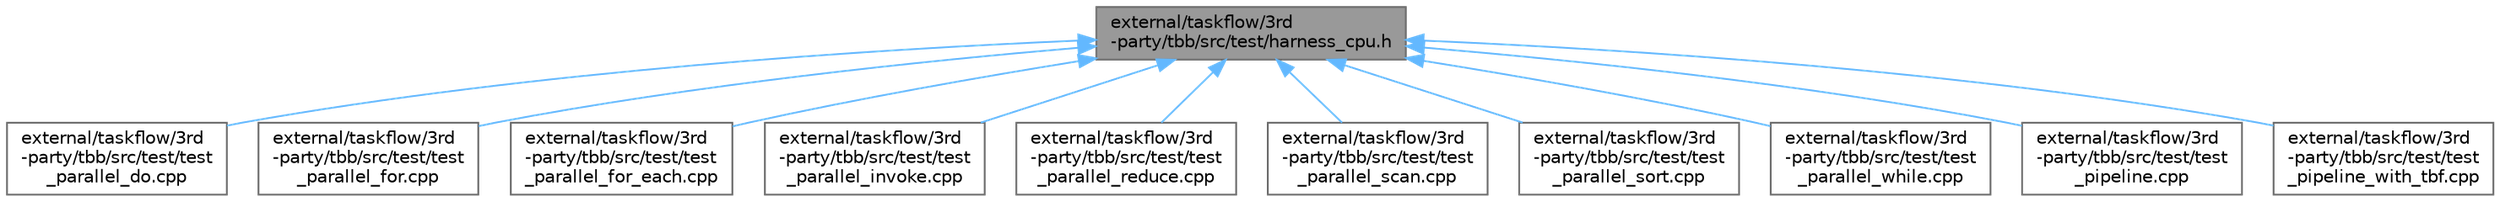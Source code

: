 digraph "external/taskflow/3rd-party/tbb/src/test/harness_cpu.h"
{
 // LATEX_PDF_SIZE
  bgcolor="transparent";
  edge [fontname=Helvetica,fontsize=10,labelfontname=Helvetica,labelfontsize=10];
  node [fontname=Helvetica,fontsize=10,shape=box,height=0.2,width=0.4];
  Node1 [id="Node000001",label="external/taskflow/3rd\l-party/tbb/src/test/harness_cpu.h",height=0.2,width=0.4,color="gray40", fillcolor="grey60", style="filled", fontcolor="black",tooltip=" "];
  Node1 -> Node2 [id="edge1_Node000001_Node000002",dir="back",color="steelblue1",style="solid",tooltip=" "];
  Node2 [id="Node000002",label="external/taskflow/3rd\l-party/tbb/src/test/test\l_parallel_do.cpp",height=0.2,width=0.4,color="grey40", fillcolor="white", style="filled",URL="$test__parallel__do_8cpp.html",tooltip=" "];
  Node1 -> Node3 [id="edge2_Node000001_Node000003",dir="back",color="steelblue1",style="solid",tooltip=" "];
  Node3 [id="Node000003",label="external/taskflow/3rd\l-party/tbb/src/test/test\l_parallel_for.cpp",height=0.2,width=0.4,color="grey40", fillcolor="white", style="filled",URL="$test__parallel__for_8cpp.html",tooltip=" "];
  Node1 -> Node4 [id="edge3_Node000001_Node000004",dir="back",color="steelblue1",style="solid",tooltip=" "];
  Node4 [id="Node000004",label="external/taskflow/3rd\l-party/tbb/src/test/test\l_parallel_for_each.cpp",height=0.2,width=0.4,color="grey40", fillcolor="white", style="filled",URL="$test__parallel__for__each_8cpp.html",tooltip=" "];
  Node1 -> Node5 [id="edge4_Node000001_Node000005",dir="back",color="steelblue1",style="solid",tooltip=" "];
  Node5 [id="Node000005",label="external/taskflow/3rd\l-party/tbb/src/test/test\l_parallel_invoke.cpp",height=0.2,width=0.4,color="grey40", fillcolor="white", style="filled",URL="$test__parallel__invoke_8cpp.html",tooltip=" "];
  Node1 -> Node6 [id="edge5_Node000001_Node000006",dir="back",color="steelblue1",style="solid",tooltip=" "];
  Node6 [id="Node000006",label="external/taskflow/3rd\l-party/tbb/src/test/test\l_parallel_reduce.cpp",height=0.2,width=0.4,color="grey40", fillcolor="white", style="filled",URL="$test__parallel__reduce_8cpp.html",tooltip=" "];
  Node1 -> Node7 [id="edge6_Node000001_Node000007",dir="back",color="steelblue1",style="solid",tooltip=" "];
  Node7 [id="Node000007",label="external/taskflow/3rd\l-party/tbb/src/test/test\l_parallel_scan.cpp",height=0.2,width=0.4,color="grey40", fillcolor="white", style="filled",URL="$test__parallel__scan_8cpp.html",tooltip=" "];
  Node1 -> Node8 [id="edge7_Node000001_Node000008",dir="back",color="steelblue1",style="solid",tooltip=" "];
  Node8 [id="Node000008",label="external/taskflow/3rd\l-party/tbb/src/test/test\l_parallel_sort.cpp",height=0.2,width=0.4,color="grey40", fillcolor="white", style="filled",URL="$test__parallel__sort_8cpp.html",tooltip=" "];
  Node1 -> Node9 [id="edge8_Node000001_Node000009",dir="back",color="steelblue1",style="solid",tooltip=" "];
  Node9 [id="Node000009",label="external/taskflow/3rd\l-party/tbb/src/test/test\l_parallel_while.cpp",height=0.2,width=0.4,color="grey40", fillcolor="white", style="filled",URL="$test__parallel__while_8cpp.html",tooltip=" "];
  Node1 -> Node10 [id="edge9_Node000001_Node000010",dir="back",color="steelblue1",style="solid",tooltip=" "];
  Node10 [id="Node000010",label="external/taskflow/3rd\l-party/tbb/src/test/test\l_pipeline.cpp",height=0.2,width=0.4,color="grey40", fillcolor="white", style="filled",URL="$test__pipeline_8cpp.html",tooltip=" "];
  Node1 -> Node11 [id="edge10_Node000001_Node000011",dir="back",color="steelblue1",style="solid",tooltip=" "];
  Node11 [id="Node000011",label="external/taskflow/3rd\l-party/tbb/src/test/test\l_pipeline_with_tbf.cpp",height=0.2,width=0.4,color="grey40", fillcolor="white", style="filled",URL="$test__pipeline__with__tbf_8cpp.html",tooltip=" "];
}
